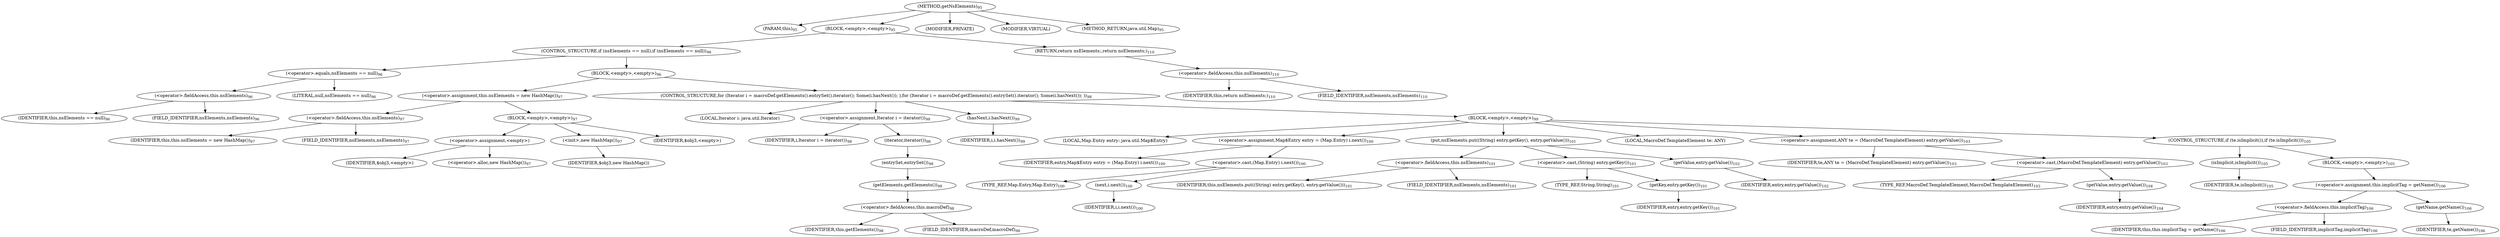 digraph "getNsElements" {  
"139" [label = <(METHOD,getNsElements)<SUB>95</SUB>> ]
"140" [label = <(PARAM,this)<SUB>95</SUB>> ]
"141" [label = <(BLOCK,&lt;empty&gt;,&lt;empty&gt;)<SUB>95</SUB>> ]
"142" [label = <(CONTROL_STRUCTURE,if (nsElements == null),if (nsElements == null))<SUB>96</SUB>> ]
"143" [label = <(&lt;operator&gt;.equals,nsElements == null)<SUB>96</SUB>> ]
"144" [label = <(&lt;operator&gt;.fieldAccess,this.nsElements)<SUB>96</SUB>> ]
"145" [label = <(IDENTIFIER,this,nsElements == null)<SUB>96</SUB>> ]
"146" [label = <(FIELD_IDENTIFIER,nsElements,nsElements)<SUB>96</SUB>> ]
"147" [label = <(LITERAL,null,nsElements == null)<SUB>96</SUB>> ]
"148" [label = <(BLOCK,&lt;empty&gt;,&lt;empty&gt;)<SUB>96</SUB>> ]
"149" [label = <(&lt;operator&gt;.assignment,this.nsElements = new HashMap())<SUB>97</SUB>> ]
"150" [label = <(&lt;operator&gt;.fieldAccess,this.nsElements)<SUB>97</SUB>> ]
"151" [label = <(IDENTIFIER,this,this.nsElements = new HashMap())<SUB>97</SUB>> ]
"152" [label = <(FIELD_IDENTIFIER,nsElements,nsElements)<SUB>97</SUB>> ]
"153" [label = <(BLOCK,&lt;empty&gt;,&lt;empty&gt;)<SUB>97</SUB>> ]
"154" [label = <(&lt;operator&gt;.assignment,&lt;empty&gt;)> ]
"155" [label = <(IDENTIFIER,$obj3,&lt;empty&gt;)> ]
"156" [label = <(&lt;operator&gt;.alloc,new HashMap())<SUB>97</SUB>> ]
"157" [label = <(&lt;init&gt;,new HashMap())<SUB>97</SUB>> ]
"158" [label = <(IDENTIFIER,$obj3,new HashMap())> ]
"159" [label = <(IDENTIFIER,$obj3,&lt;empty&gt;)> ]
"160" [label = <(CONTROL_STRUCTURE,for (Iterator i = macroDef.getElements().entrySet().iterator(); Some(i.hasNext()); ),for (Iterator i = macroDef.getElements().entrySet().iterator(); Some(i.hasNext()); ))<SUB>98</SUB>> ]
"161" [label = <(LOCAL,Iterator i: java.util.Iterator)> ]
"162" [label = <(&lt;operator&gt;.assignment,Iterator i = iterator())<SUB>98</SUB>> ]
"163" [label = <(IDENTIFIER,i,Iterator i = iterator())<SUB>98</SUB>> ]
"164" [label = <(iterator,iterator())<SUB>98</SUB>> ]
"165" [label = <(entrySet,entrySet())<SUB>98</SUB>> ]
"166" [label = <(getElements,getElements())<SUB>98</SUB>> ]
"167" [label = <(&lt;operator&gt;.fieldAccess,this.macroDef)<SUB>98</SUB>> ]
"168" [label = <(IDENTIFIER,this,getElements())<SUB>98</SUB>> ]
"169" [label = <(FIELD_IDENTIFIER,macroDef,macroDef)<SUB>98</SUB>> ]
"170" [label = <(hasNext,i.hasNext())<SUB>99</SUB>> ]
"171" [label = <(IDENTIFIER,i,i.hasNext())<SUB>99</SUB>> ]
"172" [label = <(BLOCK,&lt;empty&gt;,&lt;empty&gt;)<SUB>99</SUB>> ]
"173" [label = <(LOCAL,Map.Entry entry: java.util.Map$Entry)> ]
"174" [label = <(&lt;operator&gt;.assignment,Map$Entry entry = (Map.Entry) i.next())<SUB>100</SUB>> ]
"175" [label = <(IDENTIFIER,entry,Map$Entry entry = (Map.Entry) i.next())<SUB>100</SUB>> ]
"176" [label = <(&lt;operator&gt;.cast,(Map.Entry) i.next())<SUB>100</SUB>> ]
"177" [label = <(TYPE_REF,Map.Entry,Map.Entry)<SUB>100</SUB>> ]
"178" [label = <(next,i.next())<SUB>100</SUB>> ]
"179" [label = <(IDENTIFIER,i,i.next())<SUB>100</SUB>> ]
"180" [label = <(put,nsElements.put((String) entry.getKey(), entry.getValue()))<SUB>101</SUB>> ]
"181" [label = <(&lt;operator&gt;.fieldAccess,this.nsElements)<SUB>101</SUB>> ]
"182" [label = <(IDENTIFIER,this,nsElements.put((String) entry.getKey(), entry.getValue()))<SUB>101</SUB>> ]
"183" [label = <(FIELD_IDENTIFIER,nsElements,nsElements)<SUB>101</SUB>> ]
"184" [label = <(&lt;operator&gt;.cast,(String) entry.getKey())<SUB>101</SUB>> ]
"185" [label = <(TYPE_REF,String,String)<SUB>101</SUB>> ]
"186" [label = <(getKey,entry.getKey())<SUB>101</SUB>> ]
"187" [label = <(IDENTIFIER,entry,entry.getKey())<SUB>101</SUB>> ]
"188" [label = <(getValue,entry.getValue())<SUB>102</SUB>> ]
"189" [label = <(IDENTIFIER,entry,entry.getValue())<SUB>102</SUB>> ]
"190" [label = <(LOCAL,MacroDef.TemplateElement te: ANY)> ]
"191" [label = <(&lt;operator&gt;.assignment,ANY te = (MacroDef.TemplateElement) entry.getValue())<SUB>103</SUB>> ]
"192" [label = <(IDENTIFIER,te,ANY te = (MacroDef.TemplateElement) entry.getValue())<SUB>103</SUB>> ]
"193" [label = <(&lt;operator&gt;.cast,(MacroDef.TemplateElement) entry.getValue())<SUB>103</SUB>> ]
"194" [label = <(TYPE_REF,MacroDef.TemplateElement,MacroDef.TemplateElement)<SUB>103</SUB>> ]
"195" [label = <(getValue,entry.getValue())<SUB>104</SUB>> ]
"196" [label = <(IDENTIFIER,entry,entry.getValue())<SUB>104</SUB>> ]
"197" [label = <(CONTROL_STRUCTURE,if (te.isImplicit()),if (te.isImplicit()))<SUB>105</SUB>> ]
"198" [label = <(isImplicit,isImplicit())<SUB>105</SUB>> ]
"199" [label = <(IDENTIFIER,te,isImplicit())<SUB>105</SUB>> ]
"200" [label = <(BLOCK,&lt;empty&gt;,&lt;empty&gt;)<SUB>105</SUB>> ]
"201" [label = <(&lt;operator&gt;.assignment,this.implicitTag = getName())<SUB>106</SUB>> ]
"202" [label = <(&lt;operator&gt;.fieldAccess,this.implicitTag)<SUB>106</SUB>> ]
"203" [label = <(IDENTIFIER,this,this.implicitTag = getName())<SUB>106</SUB>> ]
"204" [label = <(FIELD_IDENTIFIER,implicitTag,implicitTag)<SUB>106</SUB>> ]
"205" [label = <(getName,getName())<SUB>106</SUB>> ]
"206" [label = <(IDENTIFIER,te,getName())<SUB>106</SUB>> ]
"207" [label = <(RETURN,return nsElements;,return nsElements;)<SUB>110</SUB>> ]
"208" [label = <(&lt;operator&gt;.fieldAccess,this.nsElements)<SUB>110</SUB>> ]
"209" [label = <(IDENTIFIER,this,return nsElements;)<SUB>110</SUB>> ]
"210" [label = <(FIELD_IDENTIFIER,nsElements,nsElements)<SUB>110</SUB>> ]
"211" [label = <(MODIFIER,PRIVATE)> ]
"212" [label = <(MODIFIER,VIRTUAL)> ]
"213" [label = <(METHOD_RETURN,java.util.Map)<SUB>95</SUB>> ]
  "139" -> "140" 
  "139" -> "141" 
  "139" -> "211" 
  "139" -> "212" 
  "139" -> "213" 
  "141" -> "142" 
  "141" -> "207" 
  "142" -> "143" 
  "142" -> "148" 
  "143" -> "144" 
  "143" -> "147" 
  "144" -> "145" 
  "144" -> "146" 
  "148" -> "149" 
  "148" -> "160" 
  "149" -> "150" 
  "149" -> "153" 
  "150" -> "151" 
  "150" -> "152" 
  "153" -> "154" 
  "153" -> "157" 
  "153" -> "159" 
  "154" -> "155" 
  "154" -> "156" 
  "157" -> "158" 
  "160" -> "161" 
  "160" -> "162" 
  "160" -> "170" 
  "160" -> "172" 
  "162" -> "163" 
  "162" -> "164" 
  "164" -> "165" 
  "165" -> "166" 
  "166" -> "167" 
  "167" -> "168" 
  "167" -> "169" 
  "170" -> "171" 
  "172" -> "173" 
  "172" -> "174" 
  "172" -> "180" 
  "172" -> "190" 
  "172" -> "191" 
  "172" -> "197" 
  "174" -> "175" 
  "174" -> "176" 
  "176" -> "177" 
  "176" -> "178" 
  "178" -> "179" 
  "180" -> "181" 
  "180" -> "184" 
  "180" -> "188" 
  "181" -> "182" 
  "181" -> "183" 
  "184" -> "185" 
  "184" -> "186" 
  "186" -> "187" 
  "188" -> "189" 
  "191" -> "192" 
  "191" -> "193" 
  "193" -> "194" 
  "193" -> "195" 
  "195" -> "196" 
  "197" -> "198" 
  "197" -> "200" 
  "198" -> "199" 
  "200" -> "201" 
  "201" -> "202" 
  "201" -> "205" 
  "202" -> "203" 
  "202" -> "204" 
  "205" -> "206" 
  "207" -> "208" 
  "208" -> "209" 
  "208" -> "210" 
}
